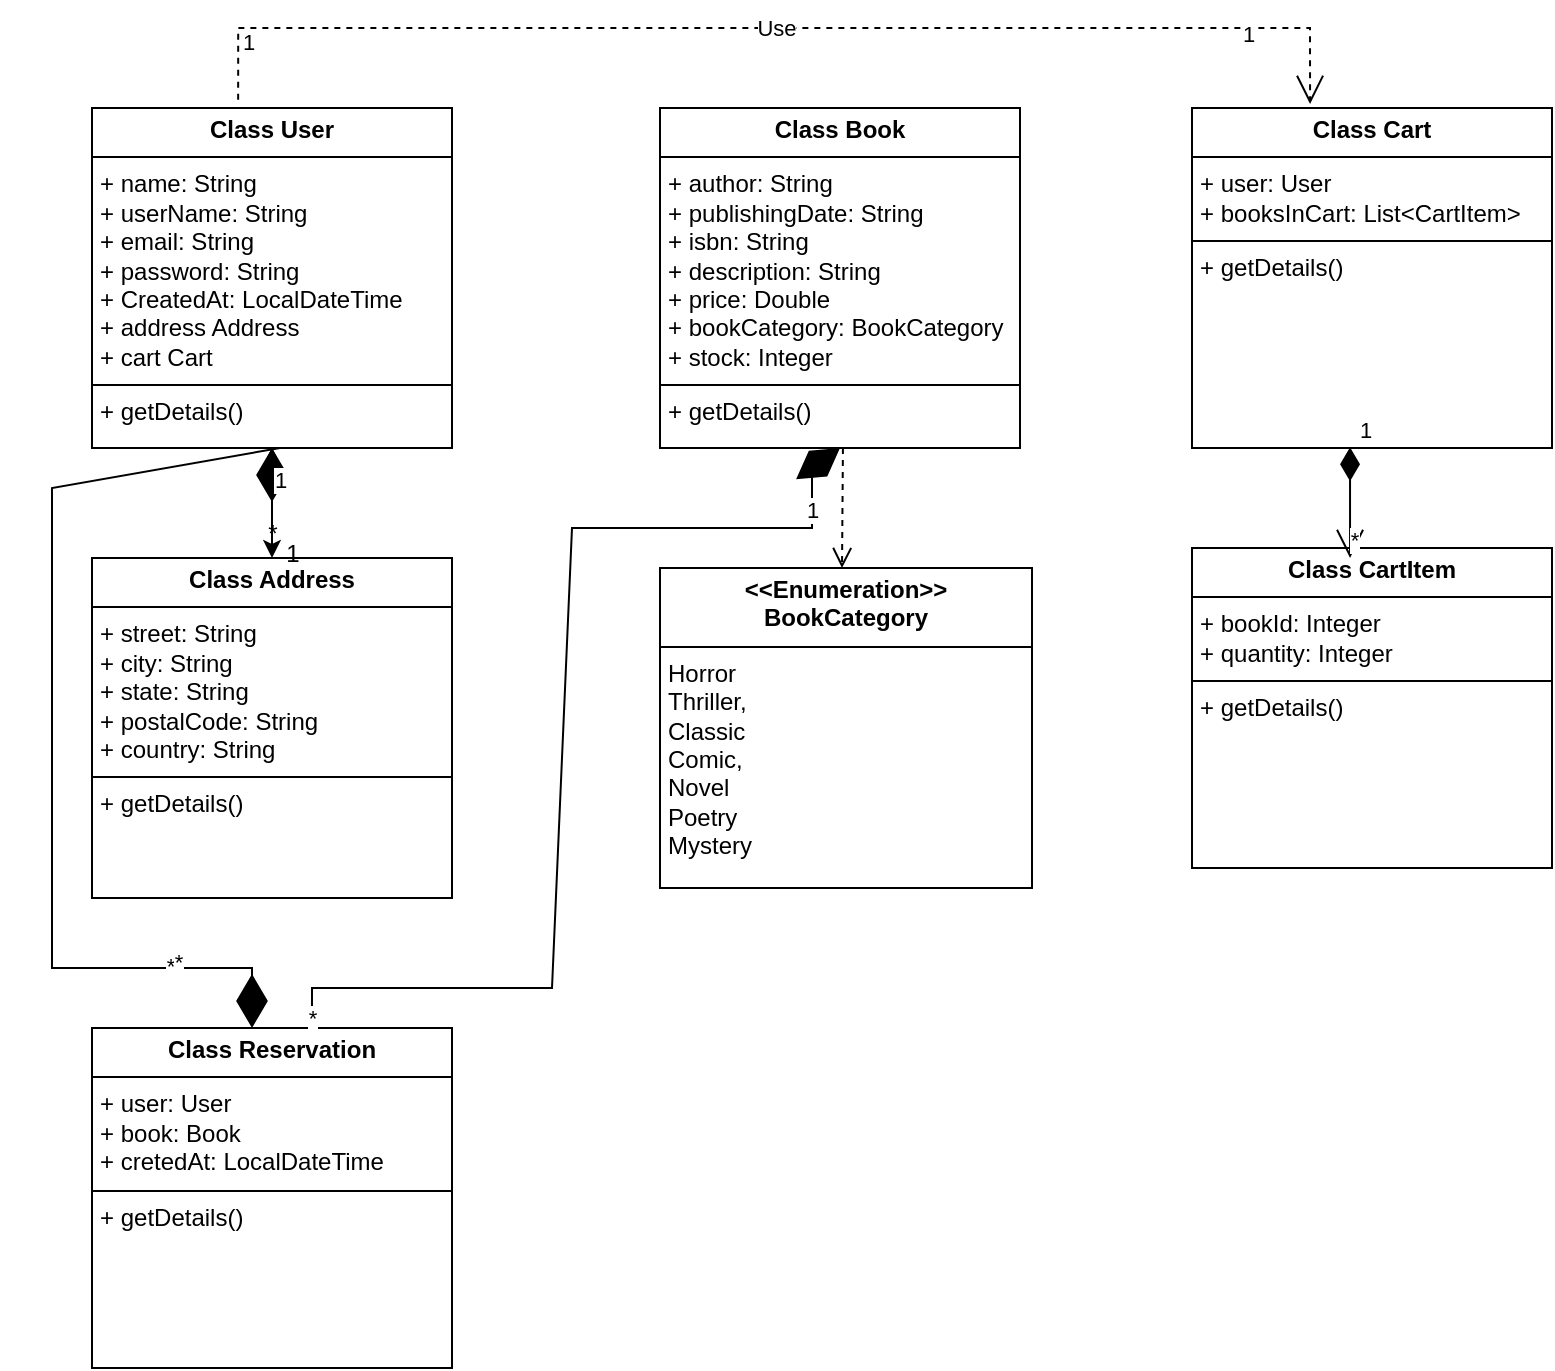 <mxfile version="25.0.3">
  <diagram name="1 oldal" id="z1l2kg8NzTDxFbzWX_Sj">
    <mxGraphModel dx="1947" dy="1637" grid="1" gridSize="10" guides="1" tooltips="1" connect="1" arrows="1" fold="1" page="1" pageScale="1" pageWidth="827" pageHeight="1169" math="0" shadow="0">
      <root>
        <mxCell id="0" />
        <mxCell id="1" parent="0" />
        <mxCell id="-BtuK_jWWHnnyWDLs_r2-25" value="&lt;p style=&quot;margin:0px;margin-top:4px;text-align:center;&quot;&gt;&lt;b&gt;Class Book&lt;/b&gt;&lt;/p&gt;&lt;hr size=&quot;1&quot; style=&quot;border-style:solid;&quot;&gt;&lt;p style=&quot;margin:0px;margin-left:4px;&quot;&gt;+ author: String&lt;/p&gt;&lt;p style=&quot;margin:0px;margin-left:4px;&quot;&gt;+ publishingDate: String&lt;/p&gt;&lt;p style=&quot;margin:0px;margin-left:4px;&quot;&gt;+ isbn: String&lt;/p&gt;&lt;p style=&quot;margin:0px;margin-left:4px;&quot;&gt;+ description: String&lt;/p&gt;&lt;p style=&quot;margin:0px;margin-left:4px;&quot;&gt;+ price: Double&lt;/p&gt;&lt;p style=&quot;margin:0px;margin-left:4px;&quot;&gt;+ bookCategory: BookCategory&lt;/p&gt;&lt;p style=&quot;margin:0px;margin-left:4px;&quot;&gt;+ stock: Integer&lt;/p&gt;&lt;hr size=&quot;1&quot; style=&quot;border-style:solid;&quot;&gt;&lt;p style=&quot;margin:0px;margin-left:4px;&quot;&gt;+ getDetails()&lt;/p&gt;" style="verticalAlign=top;align=left;overflow=fill;html=1;whiteSpace=wrap;" vertex="1" parent="1">
          <mxGeometry x="324" y="50" width="180" height="170" as="geometry" />
        </mxCell>
        <mxCell id="-BtuK_jWWHnnyWDLs_r2-27" value="&lt;p style=&quot;margin:0px;margin-top:4px;text-align:center;&quot;&gt;&lt;b&gt;&amp;lt;&amp;lt;Enumeration&amp;gt;&amp;gt;&lt;br&gt;BookCategory&lt;/b&gt;&lt;/p&gt;&lt;hr size=&quot;1&quot; style=&quot;border-style:solid;&quot;&gt;&lt;div style=&quot;height:2px;&quot;&gt;&lt;p style=&quot;margin: 0px 0px 0px 4px;&quot;&gt;Horror&lt;/p&gt;&lt;p style=&quot;margin: 0px 0px 0px 4px;&quot;&gt;Thriller,&lt;/p&gt;&lt;p style=&quot;margin: 0px 0px 0px 4px;&quot;&gt;Classic&lt;/p&gt;&lt;p style=&quot;margin: 0px 0px 0px 4px;&quot;&gt;Comic,&lt;/p&gt;&lt;p style=&quot;margin: 0px 0px 0px 4px;&quot;&gt;Novel&lt;/p&gt;&lt;p style=&quot;margin: 0px 0px 0px 4px;&quot;&gt;Poetry&lt;/p&gt;&lt;p style=&quot;margin: 0px 0px 0px 4px;&quot;&gt;Mystery&lt;/p&gt;&lt;/div&gt;&lt;div style=&quot;height:2px;&quot;&gt;&lt;br&gt;&lt;/div&gt;" style="verticalAlign=top;align=left;overflow=fill;html=1;whiteSpace=wrap;" vertex="1" parent="1">
          <mxGeometry x="324" y="280" width="186" height="160" as="geometry" />
        </mxCell>
        <mxCell id="-BtuK_jWWHnnyWDLs_r2-28" value="" style="html=1;verticalAlign=bottom;endArrow=open;dashed=1;endSize=8;curved=0;rounded=0;" edge="1" parent="1">
          <mxGeometry x="0.846" y="19" relative="1" as="geometry">
            <mxPoint x="415.47" y="220" as="sourcePoint" />
            <mxPoint x="415" y="280" as="targetPoint" />
            <mxPoint as="offset" />
          </mxGeometry>
        </mxCell>
        <mxCell id="-BtuK_jWWHnnyWDLs_r2-39" value="" style="edgeStyle=orthogonalEdgeStyle;rounded=0;orthogonalLoop=1;jettySize=auto;html=1;" edge="1" parent="1" source="-BtuK_jWWHnnyWDLs_r2-29" target="-BtuK_jWWHnnyWDLs_r2-32">
          <mxGeometry relative="1" as="geometry" />
        </mxCell>
        <mxCell id="-BtuK_jWWHnnyWDLs_r2-29" value="&lt;p style=&quot;margin:0px;margin-top:4px;text-align:center;&quot;&gt;&lt;b&gt;Class User&lt;/b&gt;&lt;/p&gt;&lt;hr size=&quot;1&quot; style=&quot;border-style:solid;&quot;&gt;&lt;p style=&quot;margin:0px;margin-left:4px;&quot;&gt;+ name: String&lt;/p&gt;&lt;p style=&quot;margin:0px;margin-left:4px;&quot;&gt;+ userName: String&lt;/p&gt;&lt;p style=&quot;margin:0px;margin-left:4px;&quot;&gt;+ email: String&lt;/p&gt;&lt;p style=&quot;margin:0px;margin-left:4px;&quot;&gt;+ password: String&lt;/p&gt;&lt;p style=&quot;margin:0px;margin-left:4px;&quot;&gt;+ CreatedAt: LocalDateTime&lt;br&gt;+ address Address&lt;/p&gt;&lt;p style=&quot;margin:0px;margin-left:4px;&quot;&gt;+ cart Cart&lt;/p&gt;&lt;hr size=&quot;1&quot; style=&quot;border-style:solid;&quot;&gt;&lt;p style=&quot;margin:0px;margin-left:4px;&quot;&gt;+ getDetails()&lt;/p&gt;" style="verticalAlign=top;align=left;overflow=fill;html=1;whiteSpace=wrap;" vertex="1" parent="1">
          <mxGeometry x="40" y="50" width="180" height="170" as="geometry" />
        </mxCell>
        <mxCell id="-BtuK_jWWHnnyWDLs_r2-30" value="&lt;p style=&quot;margin:0px;margin-top:4px;text-align:center;&quot;&gt;&lt;b&gt;Class Cart&lt;/b&gt;&lt;/p&gt;&lt;hr size=&quot;1&quot; style=&quot;border-style:solid;&quot;&gt;&lt;p style=&quot;margin:0px;margin-left:4px;&quot;&gt;+ user: User&lt;/p&gt;&lt;p style=&quot;margin:0px;margin-left:4px;&quot;&gt;+ booksInCart: List&amp;lt;CartItem&amp;gt;&lt;/p&gt;&lt;hr size=&quot;1&quot; style=&quot;border-style:solid;&quot;&gt;&lt;p style=&quot;margin:0px;margin-left:4px;&quot;&gt;+ getDetails()&lt;/p&gt;" style="verticalAlign=top;align=left;overflow=fill;html=1;whiteSpace=wrap;" vertex="1" parent="1">
          <mxGeometry x="590" y="50" width="180" height="170" as="geometry" />
        </mxCell>
        <mxCell id="-BtuK_jWWHnnyWDLs_r2-31" value="&lt;p style=&quot;margin:0px;margin-top:4px;text-align:center;&quot;&gt;&lt;b&gt;Class CartItem&lt;/b&gt;&lt;/p&gt;&lt;hr size=&quot;1&quot; style=&quot;border-style:solid;&quot;&gt;&lt;p style=&quot;margin:0px;margin-left:4px;&quot;&gt;+ bookId: Integer&lt;/p&gt;&lt;p style=&quot;margin:0px;margin-left:4px;&quot;&gt;+ quantity: Integer&lt;/p&gt;&lt;hr size=&quot;1&quot; style=&quot;border-style:solid;&quot;&gt;&lt;p style=&quot;margin:0px;margin-left:4px;&quot;&gt;+ getDetails()&lt;/p&gt;" style="verticalAlign=top;align=left;overflow=fill;html=1;whiteSpace=wrap;" vertex="1" parent="1">
          <mxGeometry x="590" y="270" width="180" height="160" as="geometry" />
        </mxCell>
        <mxCell id="-BtuK_jWWHnnyWDLs_r2-32" value="&lt;p style=&quot;margin:0px;margin-top:4px;text-align:center;&quot;&gt;&lt;b&gt;Class Address&lt;/b&gt;&lt;/p&gt;&lt;hr size=&quot;1&quot; style=&quot;border-style:solid;&quot;&gt;&lt;p style=&quot;margin:0px;margin-left:4px;&quot;&gt;+ street: String&lt;/p&gt;&lt;p style=&quot;margin:0px;margin-left:4px;&quot;&gt;+ city: String&lt;/p&gt;&lt;p style=&quot;margin:0px;margin-left:4px;&quot;&gt;+ state: String&lt;/p&gt;&lt;p style=&quot;margin:0px;margin-left:4px;&quot;&gt;+ postalCode: String&lt;/p&gt;&lt;p style=&quot;margin:0px;margin-left:4px;&quot;&gt;+ country: String&lt;/p&gt;&lt;hr size=&quot;1&quot; style=&quot;border-style:solid;&quot;&gt;&lt;p style=&quot;margin:0px;margin-left:4px;&quot;&gt;+ getDetails()&lt;/p&gt;" style="verticalAlign=top;align=left;overflow=fill;html=1;whiteSpace=wrap;" vertex="1" parent="1">
          <mxGeometry x="40" y="275" width="180" height="170" as="geometry" />
        </mxCell>
        <mxCell id="-BtuK_jWWHnnyWDLs_r2-38" value="" style="endArrow=diamondThin;endFill=1;endSize=24;html=1;rounded=0;entryX=0.5;entryY=1;entryDx=0;entryDy=0;" edge="1" parent="1" target="-BtuK_jWWHnnyWDLs_r2-29">
          <mxGeometry width="160" relative="1" as="geometry">
            <mxPoint x="130" y="270" as="sourcePoint" />
            <mxPoint x="140" y="250" as="targetPoint" />
          </mxGeometry>
        </mxCell>
        <mxCell id="-BtuK_jWWHnnyWDLs_r2-40" value="1" style="edgeLabel;html=1;align=center;verticalAlign=middle;resizable=0;points=[];" vertex="1" connectable="0" parent="-BtuK_jWWHnnyWDLs_r2-38">
          <mxGeometry x="0.367" y="-4" relative="1" as="geometry">
            <mxPoint as="offset" />
          </mxGeometry>
        </mxCell>
        <mxCell id="-BtuK_jWWHnnyWDLs_r2-42" value="" style="edgeStyle=orthogonalEdgeStyle;rounded=0;orthogonalLoop=1;jettySize=auto;html=1;" edge="1" parent="1" source="-BtuK_jWWHnnyWDLs_r2-41" target="-BtuK_jWWHnnyWDLs_r2-29">
          <mxGeometry relative="1" as="geometry">
            <Array as="points">
              <mxPoint x="130" y="230" />
              <mxPoint x="130" y="230" />
            </Array>
          </mxGeometry>
        </mxCell>
        <mxCell id="-BtuK_jWWHnnyWDLs_r2-45" value="" style="edgeStyle=orthogonalEdgeStyle;rounded=0;orthogonalLoop=1;jettySize=auto;html=1;" edge="1" parent="1" source="-BtuK_jWWHnnyWDLs_r2-41" target="-BtuK_jWWHnnyWDLs_r2-29">
          <mxGeometry relative="1" as="geometry" />
        </mxCell>
        <mxCell id="-BtuK_jWWHnnyWDLs_r2-41" value="*" style="text;html=1;align=center;verticalAlign=middle;resizable=0;points=[];autosize=1;strokeColor=none;fillColor=none;" vertex="1" parent="1">
          <mxGeometry x="115" y="248" width="30" height="30" as="geometry" />
        </mxCell>
        <mxCell id="-BtuK_jWWHnnyWDLs_r2-43" value="1" style="text;html=1;align=center;verticalAlign=middle;resizable=0;points=[];autosize=1;strokeColor=none;fillColor=none;" vertex="1" parent="1">
          <mxGeometry x="125" y="258" width="30" height="30" as="geometry" />
        </mxCell>
        <mxCell id="-BtuK_jWWHnnyWDLs_r2-47" value="1" style="endArrow=open;html=1;endSize=12;startArrow=diamondThin;startSize=14;startFill=1;edgeStyle=orthogonalEdgeStyle;align=left;verticalAlign=bottom;rounded=0;exitX=0.439;exitY=0.998;exitDx=0;exitDy=0;exitPerimeter=0;entryX=0.439;entryY=0.031;entryDx=0;entryDy=0;entryPerimeter=0;" edge="1" parent="1" source="-BtuK_jWWHnnyWDLs_r2-30" target="-BtuK_jWWHnnyWDLs_r2-31">
          <mxGeometry x="-1" y="3" relative="1" as="geometry">
            <mxPoint x="660" y="258" as="sourcePoint" />
            <mxPoint x="820" y="258" as="targetPoint" />
          </mxGeometry>
        </mxCell>
        <mxCell id="-BtuK_jWWHnnyWDLs_r2-48" value="*" style="edgeLabel;html=1;align=center;verticalAlign=middle;resizable=0;points=[];" vertex="1" connectable="0" parent="-BtuK_jWWHnnyWDLs_r2-47">
          <mxGeometry x="0.657" y="2" relative="1" as="geometry">
            <mxPoint as="offset" />
          </mxGeometry>
        </mxCell>
        <mxCell id="-BtuK_jWWHnnyWDLs_r2-56" value="Use" style="endArrow=open;endSize=12;dashed=1;html=1;rounded=0;edgeStyle=orthogonalEdgeStyle;entryX=0.328;entryY=-0.012;entryDx=0;entryDy=0;entryPerimeter=0;exitX=0.406;exitY=-0.024;exitDx=0;exitDy=0;exitPerimeter=0;" edge="1" parent="1" source="-BtuK_jWWHnnyWDLs_r2-29" target="-BtuK_jWWHnnyWDLs_r2-30">
          <mxGeometry width="160" relative="1" as="geometry">
            <mxPoint x="115" y="10" as="sourcePoint" />
            <mxPoint x="655" y="20" as="targetPoint" />
            <Array as="points">
              <mxPoint x="113" y="10" />
              <mxPoint x="649" y="10" />
            </Array>
          </mxGeometry>
        </mxCell>
        <mxCell id="-BtuK_jWWHnnyWDLs_r2-57" value="1" style="edgeLabel;html=1;align=center;verticalAlign=middle;resizable=0;points=[];" vertex="1" connectable="0" parent="-BtuK_jWWHnnyWDLs_r2-56">
          <mxGeometry x="-0.905" y="-5" relative="1" as="geometry">
            <mxPoint as="offset" />
          </mxGeometry>
        </mxCell>
        <mxCell id="-BtuK_jWWHnnyWDLs_r2-58" value="1" style="edgeLabel;html=1;align=center;verticalAlign=middle;resizable=0;points=[];" vertex="1" connectable="0" parent="-BtuK_jWWHnnyWDLs_r2-56">
          <mxGeometry x="0.772" y="-3" relative="1" as="geometry">
            <mxPoint as="offset" />
          </mxGeometry>
        </mxCell>
        <mxCell id="-BtuK_jWWHnnyWDLs_r2-63" value="&lt;p style=&quot;margin:0px;margin-top:4px;text-align:center;&quot;&gt;&lt;b&gt;Class Reservation&lt;/b&gt;&lt;/p&gt;&lt;hr size=&quot;1&quot; style=&quot;border-style:solid;&quot;&gt;&lt;p style=&quot;margin:0px;margin-left:4px;&quot;&gt;+ user: User&lt;/p&gt;&lt;p style=&quot;margin:0px;margin-left:4px;&quot;&gt;+ book: Book&lt;/p&gt;&lt;p style=&quot;margin:0px;margin-left:4px;&quot;&gt;+ cretedAt: LocalDateTime&lt;/p&gt;&lt;hr size=&quot;1&quot; style=&quot;border-style:solid;&quot;&gt;&lt;p style=&quot;margin:0px;margin-left:4px;&quot;&gt;+ getDetails()&lt;/p&gt;" style="verticalAlign=top;align=left;overflow=fill;html=1;whiteSpace=wrap;" vertex="1" parent="1">
          <mxGeometry x="40" y="510" width="180" height="170" as="geometry" />
        </mxCell>
        <mxCell id="-BtuK_jWWHnnyWDLs_r2-64" value="" style="endArrow=diamondThin;endFill=1;endSize=24;html=1;rounded=0;exitX=0.411;exitY=1.024;exitDx=0;exitDy=0;exitPerimeter=0;" edge="1" parent="1">
          <mxGeometry width="160" relative="1" as="geometry">
            <mxPoint x="133.98" y="220.0" as="sourcePoint" />
            <mxPoint x="120" y="510" as="targetPoint" />
            <Array as="points">
              <mxPoint x="20" y="240" />
              <mxPoint x="20" y="380" />
              <mxPoint x="20" y="450" />
              <mxPoint x="20" y="480" />
              <mxPoint x="120" y="480" />
            </Array>
          </mxGeometry>
        </mxCell>
        <mxCell id="-BtuK_jWWHnnyWDLs_r2-66" value="*" style="edgeLabel;html=1;align=center;verticalAlign=middle;resizable=0;points=[];" vertex="1" connectable="0" parent="-BtuK_jWWHnnyWDLs_r2-64">
          <mxGeometry x="0.707" y="1" relative="1" as="geometry">
            <mxPoint as="offset" />
          </mxGeometry>
        </mxCell>
        <mxCell id="-BtuK_jWWHnnyWDLs_r2-68" value="*" style="edgeLabel;html=1;align=center;verticalAlign=middle;resizable=0;points=[];" vertex="1" connectable="0" parent="-BtuK_jWWHnnyWDLs_r2-64">
          <mxGeometry x="0.724" y="3" relative="1" as="geometry">
            <mxPoint as="offset" />
          </mxGeometry>
        </mxCell>
        <mxCell id="-BtuK_jWWHnnyWDLs_r2-69" value="" style="endArrow=diamondThin;endFill=1;endSize=24;html=1;rounded=0;exitX=0.611;exitY=0;exitDx=0;exitDy=0;exitPerimeter=0;" edge="1" parent="1" source="-BtuK_jWWHnnyWDLs_r2-63">
          <mxGeometry width="160" relative="1" as="geometry">
            <mxPoint x="160" y="500" as="sourcePoint" />
            <mxPoint x="414" y="220" as="targetPoint" />
            <Array as="points">
              <mxPoint x="150" y="490" />
              <mxPoint x="270" y="490" />
              <mxPoint x="280" y="260" />
              <mxPoint x="310" y="260" />
              <mxPoint x="340" y="260" />
              <mxPoint x="400" y="260" />
              <mxPoint x="400" y="230" />
            </Array>
          </mxGeometry>
        </mxCell>
        <mxCell id="-BtuK_jWWHnnyWDLs_r2-70" value="*" style="edgeLabel;html=1;align=center;verticalAlign=middle;resizable=0;points=[];" vertex="1" connectable="0" parent="-BtuK_jWWHnnyWDLs_r2-69">
          <mxGeometry x="-0.981" relative="1" as="geometry">
            <mxPoint as="offset" />
          </mxGeometry>
        </mxCell>
        <mxCell id="-BtuK_jWWHnnyWDLs_r2-71" value="1" style="edgeLabel;html=1;align=center;verticalAlign=middle;resizable=0;points=[];" vertex="1" connectable="0" parent="-BtuK_jWWHnnyWDLs_r2-69">
          <mxGeometry x="0.858" relative="1" as="geometry">
            <mxPoint as="offset" />
          </mxGeometry>
        </mxCell>
      </root>
    </mxGraphModel>
  </diagram>
</mxfile>
